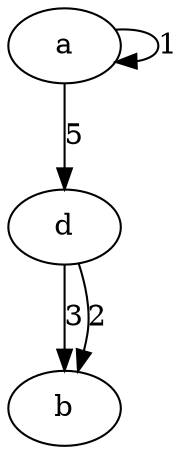 digraph {
a
a->d [label=5, weight=5]
a->a [label=1, weight=1]
b
d
d->b [label=3, weight=3]
d->b [label=2, weight=2]
}